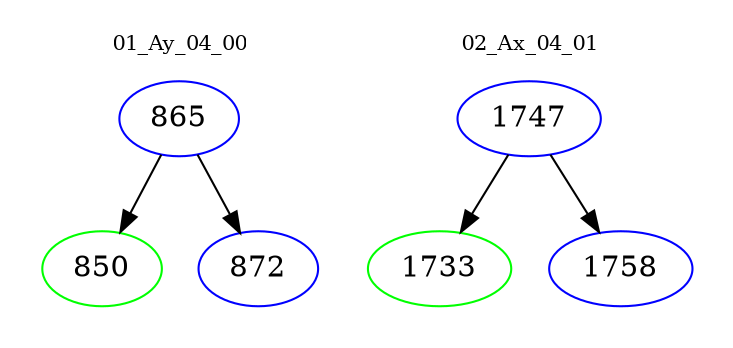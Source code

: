 digraph{
subgraph cluster_0 {
color = white
label = "01_Ay_04_00";
fontsize=10;
T0_865 [label="865", color="blue"]
T0_865 -> T0_850 [color="black"]
T0_850 [label="850", color="green"]
T0_865 -> T0_872 [color="black"]
T0_872 [label="872", color="blue"]
}
subgraph cluster_1 {
color = white
label = "02_Ax_04_01";
fontsize=10;
T1_1747 [label="1747", color="blue"]
T1_1747 -> T1_1733 [color="black"]
T1_1733 [label="1733", color="green"]
T1_1747 -> T1_1758 [color="black"]
T1_1758 [label="1758", color="blue"]
}
}
